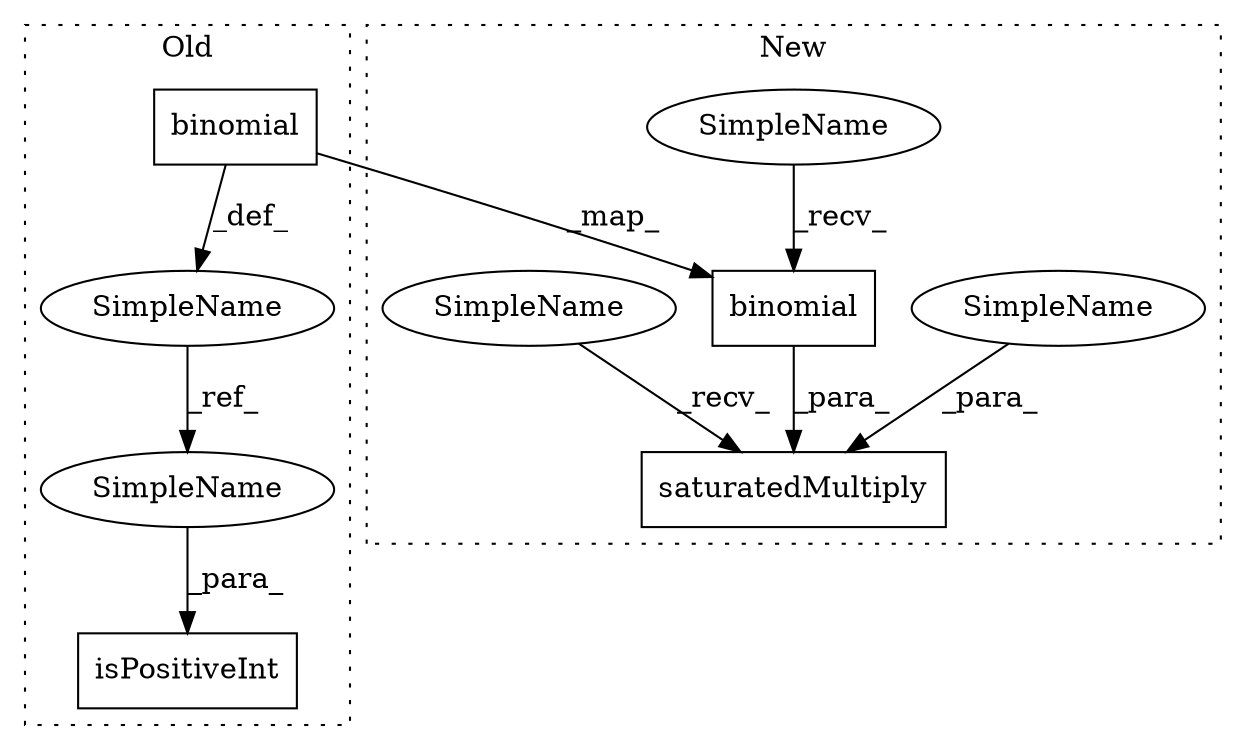 digraph G {
subgraph cluster0 {
1 [label="binomial" a="32" s="17191,17204" l="9,1" shape="box"];
4 [label="isPositiveInt" a="32" s="17239,17265" l="14,1" shape="box"];
5 [label="SimpleName" a="42" s="17175" l="12" shape="ellipse"];
7 [label="SimpleName" a="42" s="17253" l="12" shape="ellipse"];
label = "Old";
style="dotted";
}
subgraph cluster1 {
2 [label="binomial" a="32" s="17421,17434" l="9,1" shape="box"];
3 [label="saturatedMultiply" a="32" s="17381,17435" l="18,1" shape="box"];
6 [label="SimpleName" a="42" s="17399" l="12" shape="ellipse"];
8 [label="SimpleName" a="42" s="17413" l="7" shape="ellipse"];
9 [label="SimpleName" a="42" s="17373" l="7" shape="ellipse"];
label = "New";
style="dotted";
}
1 -> 2 [label="_map_"];
1 -> 5 [label="_def_"];
2 -> 3 [label="_para_"];
5 -> 7 [label="_ref_"];
6 -> 3 [label="_para_"];
7 -> 4 [label="_para_"];
8 -> 2 [label="_recv_"];
9 -> 3 [label="_recv_"];
}